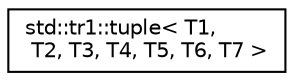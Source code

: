 digraph "Graphical Class Hierarchy"
{
  edge [fontname="Helvetica",fontsize="10",labelfontname="Helvetica",labelfontsize="10"];
  node [fontname="Helvetica",fontsize="10",shape=record];
  rankdir="LR";
  Node0 [label="std::tr1::tuple\< T1,\l T2, T3, T4, T5, T6, T7 \>",height=0.2,width=0.4,color="black", fillcolor="white", style="filled",URL="$classstd_1_1tr1_1_1tuple.html"];
}
